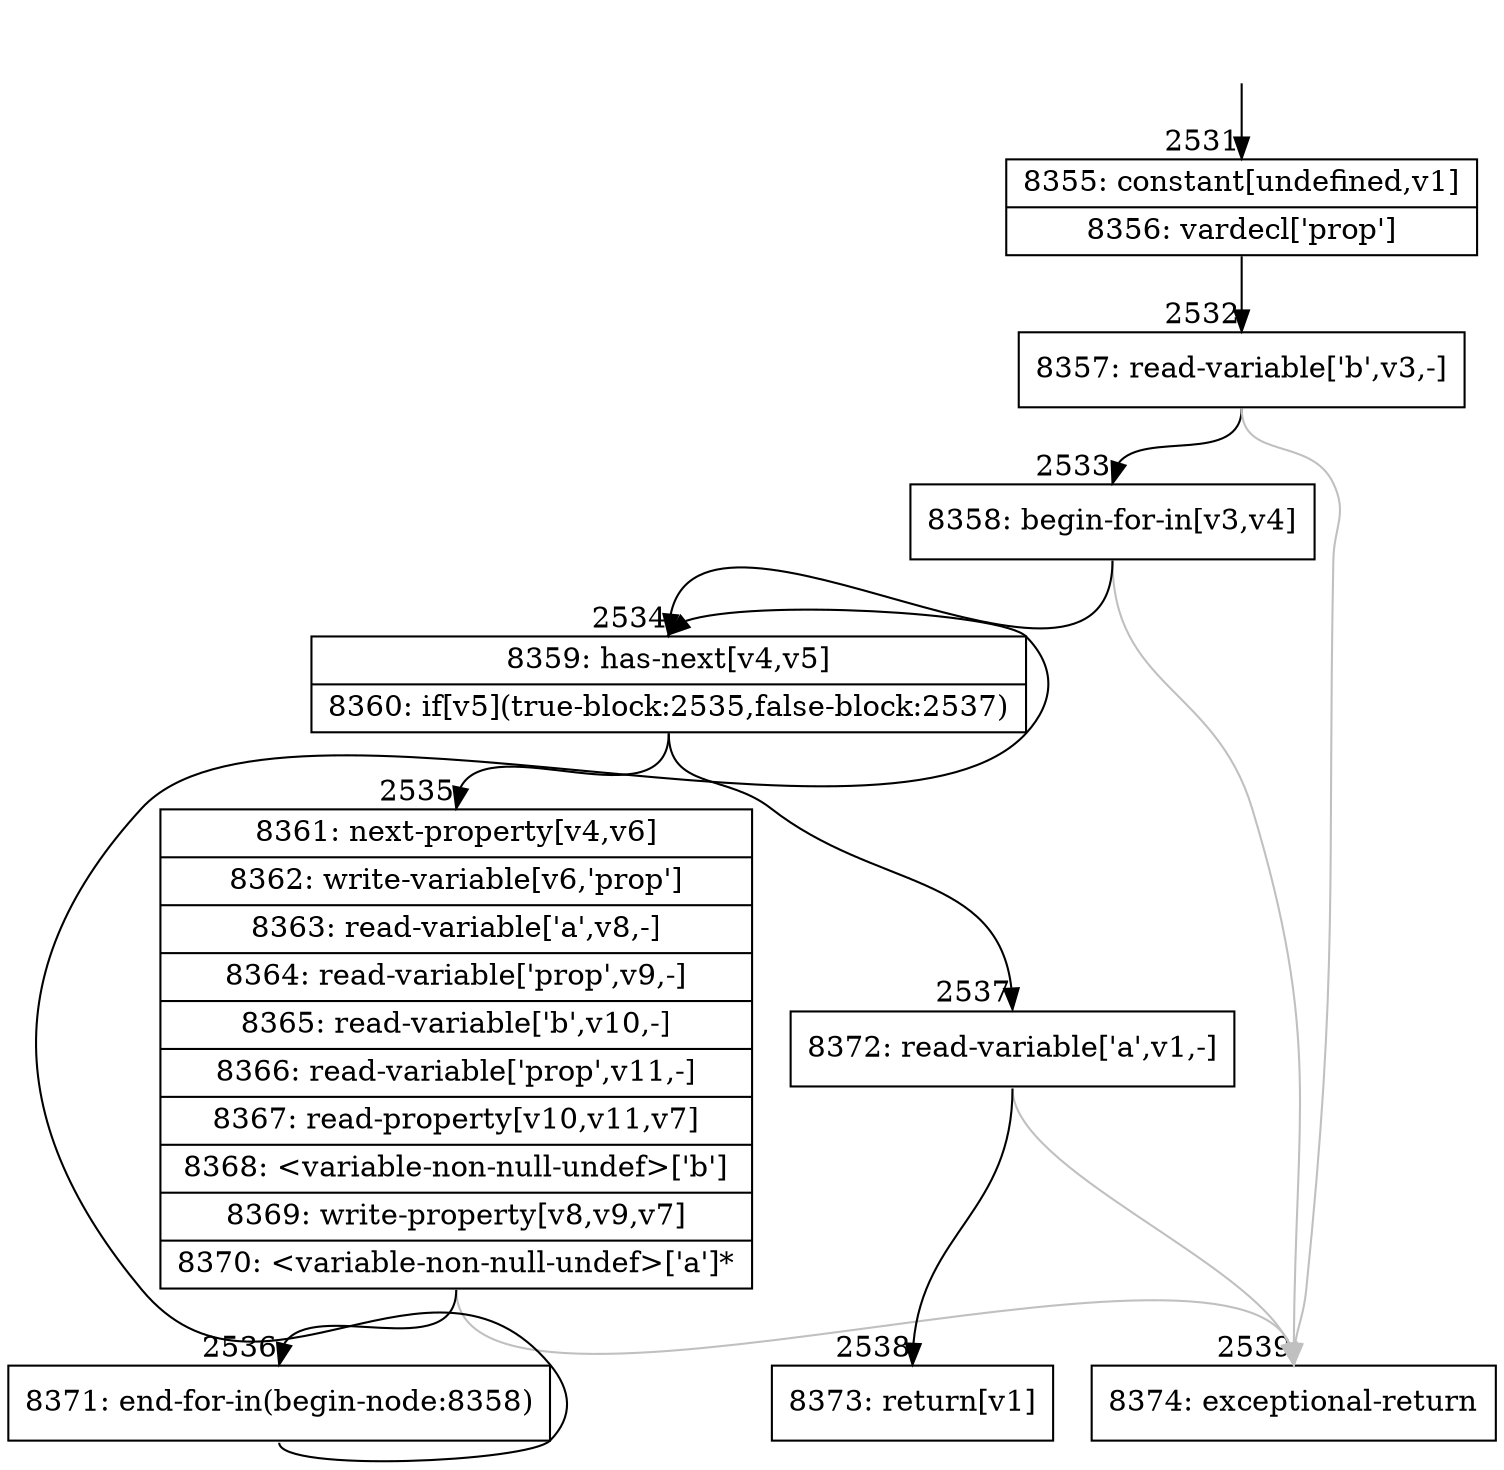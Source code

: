 digraph {
rankdir="TD"
BB_entry231[shape=none,label=""];
BB_entry231 -> BB2531 [tailport=s, headport=n, headlabel="    2531"]
BB2531 [shape=record label="{8355: constant[undefined,v1]|8356: vardecl['prop']}" ] 
BB2531 -> BB2532 [tailport=s, headport=n, headlabel="      2532"]
BB2532 [shape=record label="{8357: read-variable['b',v3,-]}" ] 
BB2532 -> BB2533 [tailport=s, headport=n, headlabel="      2533"]
BB2532 -> BB2539 [tailport=s, headport=n, color=gray, headlabel="      2539"]
BB2533 [shape=record label="{8358: begin-for-in[v3,v4]}" ] 
BB2533 -> BB2534 [tailport=s, headport=n, headlabel="      2534"]
BB2533 -> BB2539 [tailport=s, headport=n, color=gray]
BB2534 [shape=record label="{8359: has-next[v4,v5]|8360: if[v5](true-block:2535,false-block:2537)}" ] 
BB2534 -> BB2535 [tailport=s, headport=n, headlabel="      2535"]
BB2534 -> BB2537 [tailport=s, headport=n, headlabel="      2537"]
BB2535 [shape=record label="{8361: next-property[v4,v6]|8362: write-variable[v6,'prop']|8363: read-variable['a',v8,-]|8364: read-variable['prop',v9,-]|8365: read-variable['b',v10,-]|8366: read-variable['prop',v11,-]|8367: read-property[v10,v11,v7]|8368: \<variable-non-null-undef\>['b']|8369: write-property[v8,v9,v7]|8370: \<variable-non-null-undef\>['a']*}" ] 
BB2535 -> BB2536 [tailport=s, headport=n, headlabel="      2536"]
BB2535 -> BB2539 [tailport=s, headport=n, color=gray]
BB2536 [shape=record label="{8371: end-for-in(begin-node:8358)}" ] 
BB2536 -> BB2534 [tailport=s, headport=n]
BB2537 [shape=record label="{8372: read-variable['a',v1,-]}" ] 
BB2537 -> BB2538 [tailport=s, headport=n, headlabel="      2538"]
BB2537 -> BB2539 [tailport=s, headport=n, color=gray]
BB2538 [shape=record label="{8373: return[v1]}" ] 
BB2539 [shape=record label="{8374: exceptional-return}" ] 
//#$~ 3471
}
